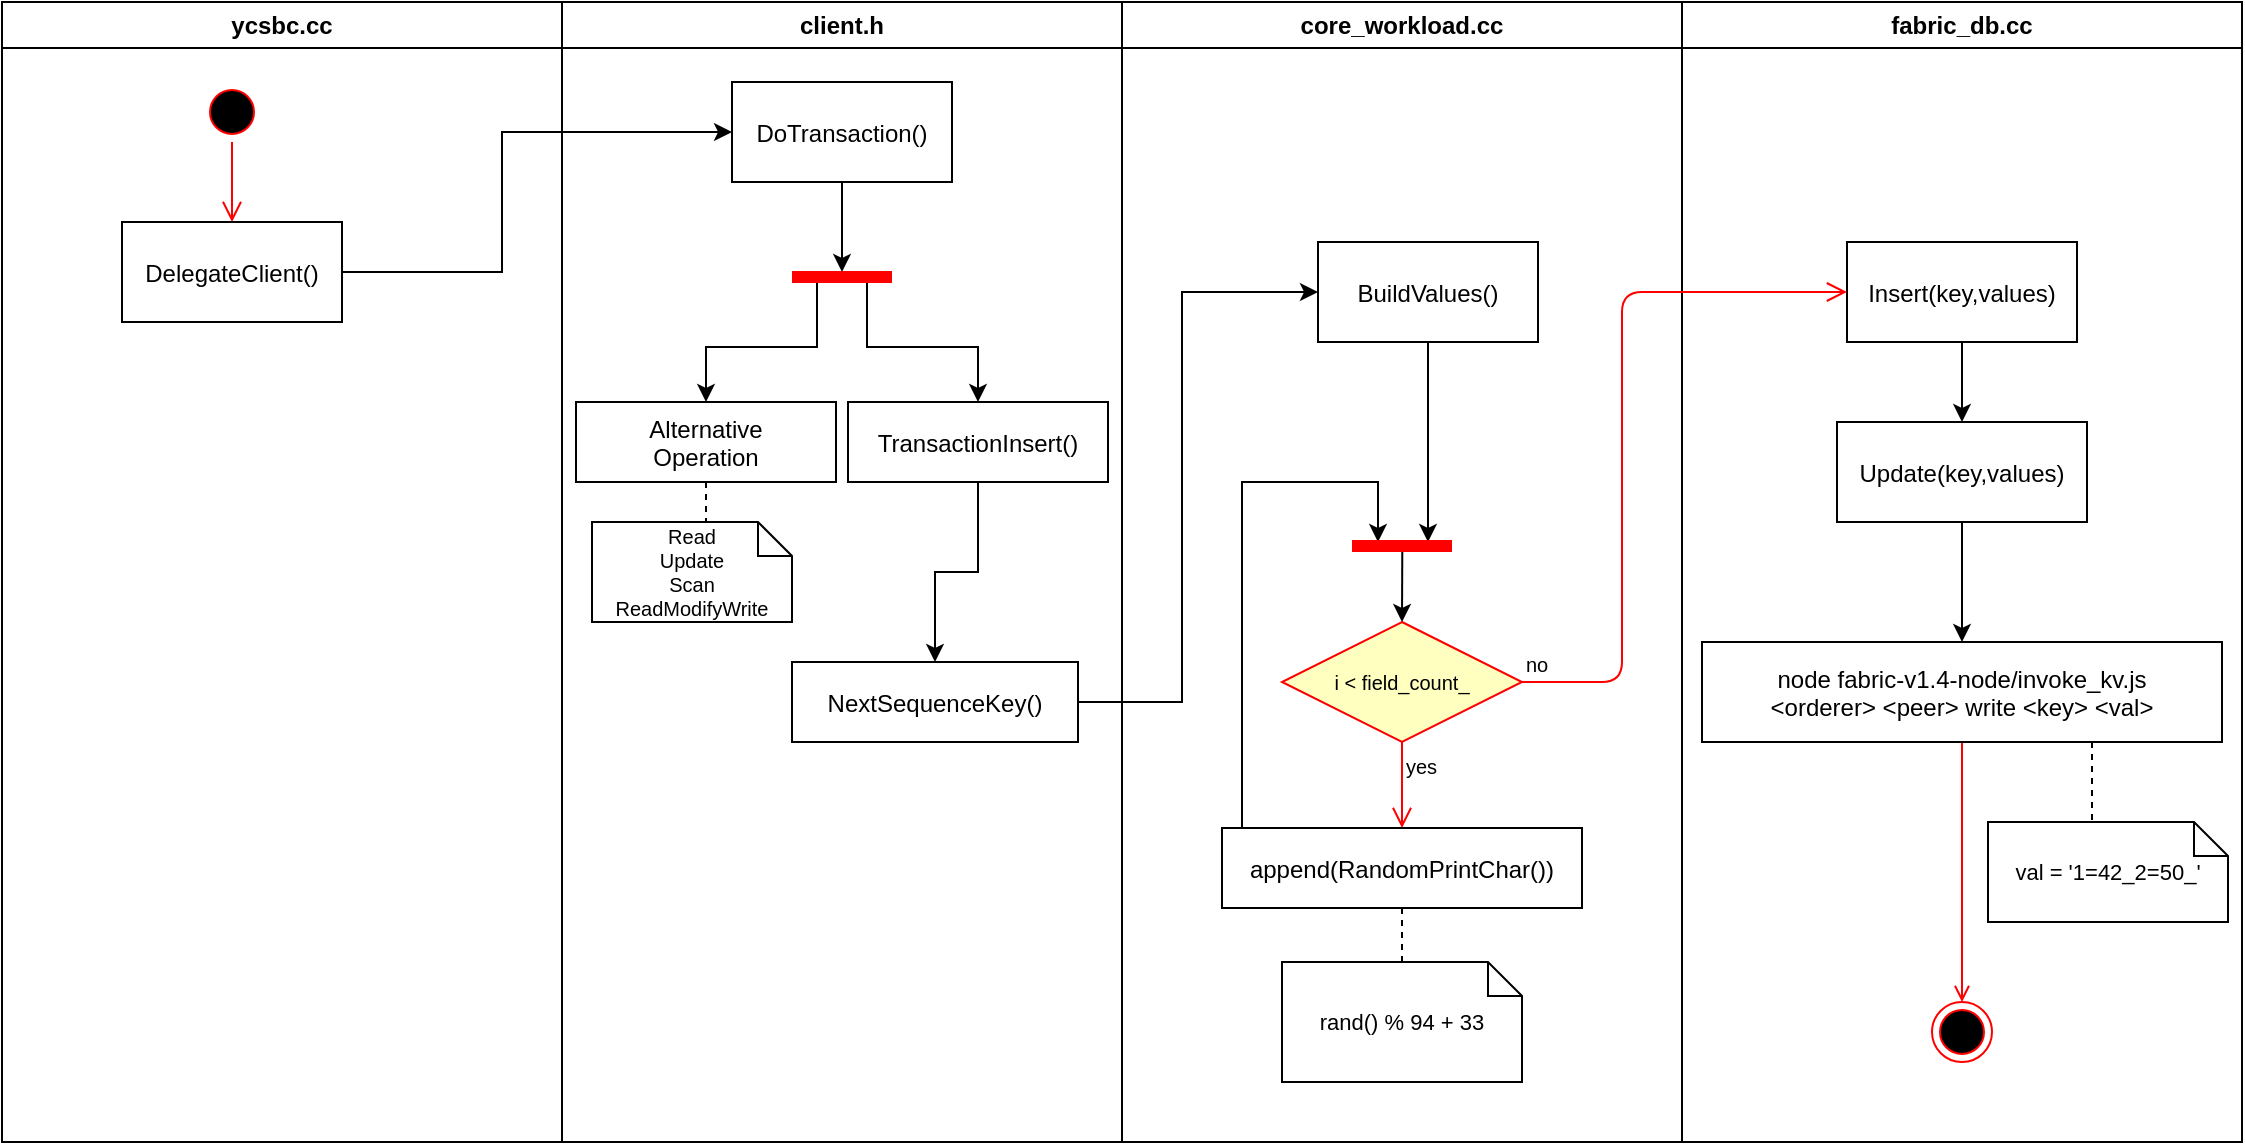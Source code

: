 <mxfile version="13.6.0" type="google"><diagram name="Page-1" id="e7e014a7-5840-1c2e-5031-d8a46d1fe8dd"><mxGraphModel dx="1673" dy="945" grid="1" gridSize="10" guides="1" tooltips="1" connect="1" arrows="1" fold="1" page="1" pageScale="1" pageWidth="1169" pageHeight="826" background="#ffffff" math="0" shadow="0"><root><mxCell id="0"/><mxCell id="1" parent="0"/><mxCell id="2" value="ycsbc.cc" style="swimlane;whiteSpace=wrap" parent="1" vertex="1"><mxGeometry x="20" y="40" width="280" height="570" as="geometry"/></mxCell><mxCell id="5" value="" style="ellipse;shape=startState;fillColor=#000000;strokeColor=#ff0000;" parent="2" vertex="1"><mxGeometry x="100" y="40" width="30" height="30" as="geometry"/></mxCell><mxCell id="6" value="" style="edgeStyle=elbowEdgeStyle;elbow=horizontal;verticalAlign=bottom;endArrow=open;endSize=8;strokeColor=#FF0000;endFill=1;rounded=0" parent="2" source="5" target="7" edge="1"><mxGeometry x="100" y="40" as="geometry"><mxPoint x="115" y="110" as="targetPoint"/></mxGeometry></mxCell><mxCell id="7" value="DelegateClient()" style="" parent="2" vertex="1"><mxGeometry x="60" y="110" width="110" height="50" as="geometry"/></mxCell><mxCell id="3" value="client.h" style="swimlane;whiteSpace=wrap" parent="1" vertex="1"><mxGeometry x="300" y="40" width="280" height="570" as="geometry"><mxRectangle x="320" y="40" width="80" height="23" as="alternateBounds"/></mxGeometry></mxCell><mxCell id="MHQlWUMJeaWAEZyj36-t-57" style="edgeStyle=orthogonalEdgeStyle;rounded=0;orthogonalLoop=1;jettySize=auto;html=1;exitX=0.5;exitY=1;exitDx=0;exitDy=0;entryX=0.5;entryY=0;entryDx=0;entryDy=0;endArrow=classic;endFill=1;fontSize=10;" edge="1" parent="3" source="16" target="MHQlWUMJeaWAEZyj36-t-56"><mxGeometry relative="1" as="geometry"/></mxCell><mxCell id="16" value="TransactionInsert()" style="" parent="3" vertex="1"><mxGeometry x="143" y="200" width="130" height="40" as="geometry"/></mxCell><mxCell id="MHQlWUMJeaWAEZyj36-t-45" style="edgeStyle=orthogonalEdgeStyle;rounded=0;orthogonalLoop=1;jettySize=auto;html=1;exitX=0.75;exitY=0.5;exitDx=0;exitDy=0;exitPerimeter=0;entryX=0.5;entryY=0;entryDx=0;entryDy=0;" edge="1" parent="3" source="25" target="16"><mxGeometry relative="1" as="geometry"/></mxCell><mxCell id="MHQlWUMJeaWAEZyj36-t-47" style="edgeStyle=orthogonalEdgeStyle;rounded=0;orthogonalLoop=1;jettySize=auto;html=1;exitX=0.25;exitY=0.5;exitDx=0;exitDy=0;exitPerimeter=0;entryX=0.5;entryY=0;entryDx=0;entryDy=0;" edge="1" parent="3" source="25" target="MHQlWUMJeaWAEZyj36-t-46"><mxGeometry relative="1" as="geometry"/></mxCell><mxCell id="25" value="" style="shape=line;strokeWidth=6;strokeColor=#ff0000;rotation=0;" parent="3" vertex="1"><mxGeometry x="115" y="130" width="50" height="15" as="geometry"/></mxCell><mxCell id="MHQlWUMJeaWAEZyj36-t-46" value="Alternative&#xA;Operation" style="" vertex="1" parent="3"><mxGeometry x="7" y="200" width="130" height="40" as="geometry"/></mxCell><mxCell id="MHQlWUMJeaWAEZyj36-t-49" style="edgeStyle=orthogonalEdgeStyle;rounded=0;orthogonalLoop=1;jettySize=auto;html=1;exitX=0.5;exitY=0;exitDx=0;exitDy=0;exitPerimeter=0;entryX=0.5;entryY=1;entryDx=0;entryDy=0;fontSize=10;dashed=1;endArrow=none;endFill=0;" edge="1" parent="3" source="MHQlWUMJeaWAEZyj36-t-48" target="MHQlWUMJeaWAEZyj36-t-46"><mxGeometry relative="1" as="geometry"/></mxCell><mxCell id="MHQlWUMJeaWAEZyj36-t-48" value="Read&#xA;Update&#xA;Scan&#xA;ReadModifyWrite" style="shape=note;whiteSpace=wrap;size=17;fontSize=10;" vertex="1" parent="3"><mxGeometry x="15" y="260" width="100" height="50" as="geometry"/></mxCell><mxCell id="MHQlWUMJeaWAEZyj36-t-56" value="NextSequenceKey()" style="" vertex="1" parent="3"><mxGeometry x="115" y="330" width="143" height="40" as="geometry"/></mxCell><mxCell id="15" value="DoTransaction()" style="" parent="3" vertex="1"><mxGeometry x="85" y="40" width="110" height="50" as="geometry"/></mxCell><mxCell id="MHQlWUMJeaWAEZyj36-t-44" style="edgeStyle=orthogonalEdgeStyle;rounded=0;orthogonalLoop=1;jettySize=auto;html=1;exitX=0.5;exitY=1;exitDx=0;exitDy=0;entryX=0.5;entryY=0.333;entryDx=0;entryDy=0;entryPerimeter=0;" edge="1" parent="3" source="15" target="25"><mxGeometry relative="1" as="geometry"/></mxCell><mxCell id="4" value="core_workload.cc" style="swimlane;whiteSpace=wrap" parent="1" vertex="1"><mxGeometry x="580" y="40" width="280" height="570" as="geometry"/></mxCell><mxCell id="MHQlWUMJeaWAEZyj36-t-69" style="edgeStyle=orthogonalEdgeStyle;rounded=0;orthogonalLoop=1;jettySize=auto;html=1;exitX=0.5;exitY=1;exitDx=0;exitDy=0;endArrow=classic;endFill=1;fontSize=10;" edge="1" parent="4" source="33"><mxGeometry relative="1" as="geometry"><mxPoint x="153" y="270" as="targetPoint"/></mxGeometry></mxCell><mxCell id="33" value="BuildValues()" style="" parent="4" vertex="1"><mxGeometry x="98" y="120" width="110" height="50" as="geometry"/></mxCell><mxCell id="MHQlWUMJeaWAEZyj36-t-61" value="rand() % 94 + 33" style="shape=note;whiteSpace=wrap;size=17;fontSize=11;" vertex="1" parent="4"><mxGeometry x="80" y="480" width="120" height="60" as="geometry"/></mxCell><mxCell id="MHQlWUMJeaWAEZyj36-t-62" style="edgeStyle=orthogonalEdgeStyle;rounded=0;orthogonalLoop=1;jettySize=auto;html=1;entryX=0.5;entryY=0;entryDx=0;entryDy=0;fontSize=10;dashed=1;endArrow=none;endFill=0;entryPerimeter=0;exitX=0.5;exitY=1;exitDx=0;exitDy=0;" edge="1" parent="4" source="MHQlWUMJeaWAEZyj36-t-66" target="MHQlWUMJeaWAEZyj36-t-61"><mxGeometry relative="1" as="geometry"><mxPoint x="153" y="130" as="sourcePoint"/><mxPoint x="-190" y="250" as="targetPoint"/></mxGeometry></mxCell><mxCell id="MHQlWUMJeaWAEZyj36-t-63" value="i &amp;lt; field_count_" style="rhombus;whiteSpace=wrap;html=1;fillColor=#ffffc0;strokeColor=#ff0000;fontSize=10;" vertex="1" parent="4"><mxGeometry x="80" y="310" width="120" height="60" as="geometry"/></mxCell><mxCell id="MHQlWUMJeaWAEZyj36-t-65" value="yes" style="edgeStyle=orthogonalEdgeStyle;html=1;align=left;verticalAlign=top;endArrow=open;endSize=8;strokeColor=#ff0000;fontSize=10;entryX=0.5;entryY=0;entryDx=0;entryDy=0;" edge="1" source="MHQlWUMJeaWAEZyj36-t-63" parent="4" target="MHQlWUMJeaWAEZyj36-t-66"><mxGeometry x="-1" relative="1" as="geometry"><mxPoint x="110" y="390" as="targetPoint"/></mxGeometry></mxCell><mxCell id="MHQlWUMJeaWAEZyj36-t-68" style="edgeStyle=orthogonalEdgeStyle;rounded=0;orthogonalLoop=1;jettySize=auto;html=1;exitX=0.25;exitY=0;exitDx=0;exitDy=0;endArrow=classic;endFill=1;fontSize=10;" edge="1" parent="4" source="MHQlWUMJeaWAEZyj36-t-66"><mxGeometry relative="1" as="geometry"><mxPoint x="128" y="270" as="targetPoint"/><Array as="points"><mxPoint x="60" y="413"/><mxPoint x="60" y="240"/><mxPoint x="128" y="240"/></Array></mxGeometry></mxCell><mxCell id="MHQlWUMJeaWAEZyj36-t-66" value="append(RandomPrintChar())" style="" vertex="1" parent="4"><mxGeometry x="50" y="413" width="180" height="40" as="geometry"/></mxCell><mxCell id="MHQlWUMJeaWAEZyj36-t-70" style="edgeStyle=orthogonalEdgeStyle;rounded=0;orthogonalLoop=1;jettySize=auto;html=1;entryX=0.5;entryY=0;entryDx=0;entryDy=0;endArrow=classic;endFill=1;fontSize=10;exitX=0.503;exitY=0.714;exitDx=0;exitDy=0;exitPerimeter=0;" edge="1" parent="4" source="MHQlWUMJeaWAEZyj36-t-67" target="MHQlWUMJeaWAEZyj36-t-63"><mxGeometry relative="1" as="geometry"/></mxCell><mxCell id="MHQlWUMJeaWAEZyj36-t-67" value="" style="shape=line;strokeWidth=6;strokeColor=#ff0000;rotation=0;" vertex="1" parent="4"><mxGeometry x="115" y="267" width="50" height="10" as="geometry"/></mxCell><mxCell id="MHQlWUMJeaWAEZyj36-t-50" value="fabric_db.cc" style="swimlane;whiteSpace=wrap" vertex="1" parent="1"><mxGeometry x="860" y="40" width="280" height="570" as="geometry"/></mxCell><mxCell id="MHQlWUMJeaWAEZyj36-t-53" value="" style="ellipse;shape=endState;fillColor=#000000;strokeColor=#ff0000;direction=south;" vertex="1" parent="MHQlWUMJeaWAEZyj36-t-50"><mxGeometry x="125" y="500" width="30" height="30" as="geometry"/></mxCell><mxCell id="MHQlWUMJeaWAEZyj36-t-54" value="" style="endArrow=open;strokeColor=#FF0000;endFill=1;rounded=0;exitX=0.5;exitY=1;exitDx=0;exitDy=0;" edge="1" parent="MHQlWUMJeaWAEZyj36-t-50" source="MHQlWUMJeaWAEZyj36-t-75" target="MHQlWUMJeaWAEZyj36-t-53"><mxGeometry relative="1" as="geometry"><mxPoint x="145" y="455" as="sourcePoint"/></mxGeometry></mxCell><mxCell id="MHQlWUMJeaWAEZyj36-t-73" style="edgeStyle=orthogonalEdgeStyle;rounded=0;orthogonalLoop=1;jettySize=auto;html=1;exitX=0.5;exitY=1;exitDx=0;exitDy=0;entryX=0.5;entryY=0;entryDx=0;entryDy=0;endArrow=classic;endFill=1;fontSize=10;" edge="1" parent="MHQlWUMJeaWAEZyj36-t-50" source="MHQlWUMJeaWAEZyj36-t-71" target="MHQlWUMJeaWAEZyj36-t-72"><mxGeometry relative="1" as="geometry"/></mxCell><mxCell id="MHQlWUMJeaWAEZyj36-t-71" value="Insert(key,values)" style="" vertex="1" parent="MHQlWUMJeaWAEZyj36-t-50"><mxGeometry x="82.5" y="120" width="115" height="50" as="geometry"/></mxCell><mxCell id="MHQlWUMJeaWAEZyj36-t-76" style="edgeStyle=orthogonalEdgeStyle;rounded=0;orthogonalLoop=1;jettySize=auto;html=1;exitX=0.5;exitY=1;exitDx=0;exitDy=0;entryX=0.5;entryY=0;entryDx=0;entryDy=0;endArrow=classic;endFill=1;fontSize=10;" edge="1" parent="MHQlWUMJeaWAEZyj36-t-50" source="MHQlWUMJeaWAEZyj36-t-72" target="MHQlWUMJeaWAEZyj36-t-75"><mxGeometry relative="1" as="geometry"/></mxCell><mxCell id="MHQlWUMJeaWAEZyj36-t-72" value="Update(key,values)" style="" vertex="1" parent="MHQlWUMJeaWAEZyj36-t-50"><mxGeometry x="77.5" y="210" width="125" height="50" as="geometry"/></mxCell><mxCell id="MHQlWUMJeaWAEZyj36-t-75" value="node fabric-v1.4-node/invoke_kv.js &#xA;&lt;orderer&gt; &lt;peer&gt; write &lt;key&gt; &lt;val&gt;" style="" vertex="1" parent="MHQlWUMJeaWAEZyj36-t-50"><mxGeometry x="10" y="320" width="260" height="50" as="geometry"/></mxCell><mxCell id="MHQlWUMJeaWAEZyj36-t-78" value="val = '1=42_2=50_'" style="shape=note;whiteSpace=wrap;size=17;fontSize=11;" vertex="1" parent="MHQlWUMJeaWAEZyj36-t-50"><mxGeometry x="153" y="410" width="120" height="50" as="geometry"/></mxCell><mxCell id="MHQlWUMJeaWAEZyj36-t-79" style="edgeStyle=orthogonalEdgeStyle;rounded=0;orthogonalLoop=1;jettySize=auto;html=1;fontSize=10;dashed=1;endArrow=none;endFill=0;exitX=0.75;exitY=1;exitDx=0;exitDy=0;entryX=0;entryY=0;entryDx=51.5;entryDy=0;entryPerimeter=0;" edge="1" parent="MHQlWUMJeaWAEZyj36-t-50" source="MHQlWUMJeaWAEZyj36-t-75" target="MHQlWUMJeaWAEZyj36-t-78"><mxGeometry relative="1" as="geometry"><mxPoint x="-130" y="463" as="sourcePoint"/><mxPoint x="240" y="390" as="targetPoint"/><Array as="points"><mxPoint x="205" y="410"/></Array></mxGeometry></mxCell><mxCell id="MHQlWUMJeaWAEZyj36-t-55" style="edgeStyle=orthogonalEdgeStyle;rounded=0;orthogonalLoop=1;jettySize=auto;html=1;exitX=1;exitY=0.5;exitDx=0;exitDy=0;entryX=0;entryY=0.5;entryDx=0;entryDy=0;endArrow=classic;endFill=1;fontSize=10;" edge="1" parent="1" source="MHQlWUMJeaWAEZyj36-t-56" target="33"><mxGeometry relative="1" as="geometry"><Array as="points"><mxPoint x="610" y="390"/><mxPoint x="610" y="185"/></Array></mxGeometry></mxCell><mxCell id="MHQlWUMJeaWAEZyj36-t-60" style="edgeStyle=orthogonalEdgeStyle;rounded=0;orthogonalLoop=1;jettySize=auto;html=1;exitX=1;exitY=0.5;exitDx=0;exitDy=0;entryX=0;entryY=0.5;entryDx=0;entryDy=0;endArrow=classic;endFill=1;fontSize=10;" edge="1" parent="1" source="7" target="15"><mxGeometry relative="1" as="geometry"><Array as="points"><mxPoint x="270" y="175"/><mxPoint x="270" y="105"/></Array></mxGeometry></mxCell><mxCell id="MHQlWUMJeaWAEZyj36-t-64" value="no" style="edgeStyle=orthogonalEdgeStyle;html=1;align=left;verticalAlign=bottom;endArrow=open;endSize=8;strokeColor=#ff0000;fontSize=10;entryX=0;entryY=0.5;entryDx=0;entryDy=0;" edge="1" source="MHQlWUMJeaWAEZyj36-t-63" parent="1" target="MHQlWUMJeaWAEZyj36-t-71"><mxGeometry x="-1" relative="1" as="geometry"><mxPoint x="830" y="350" as="targetPoint"/><Array as="points"><mxPoint x="830" y="380"/><mxPoint x="830" y="185"/></Array></mxGeometry></mxCell></root></mxGraphModel></diagram></mxfile>